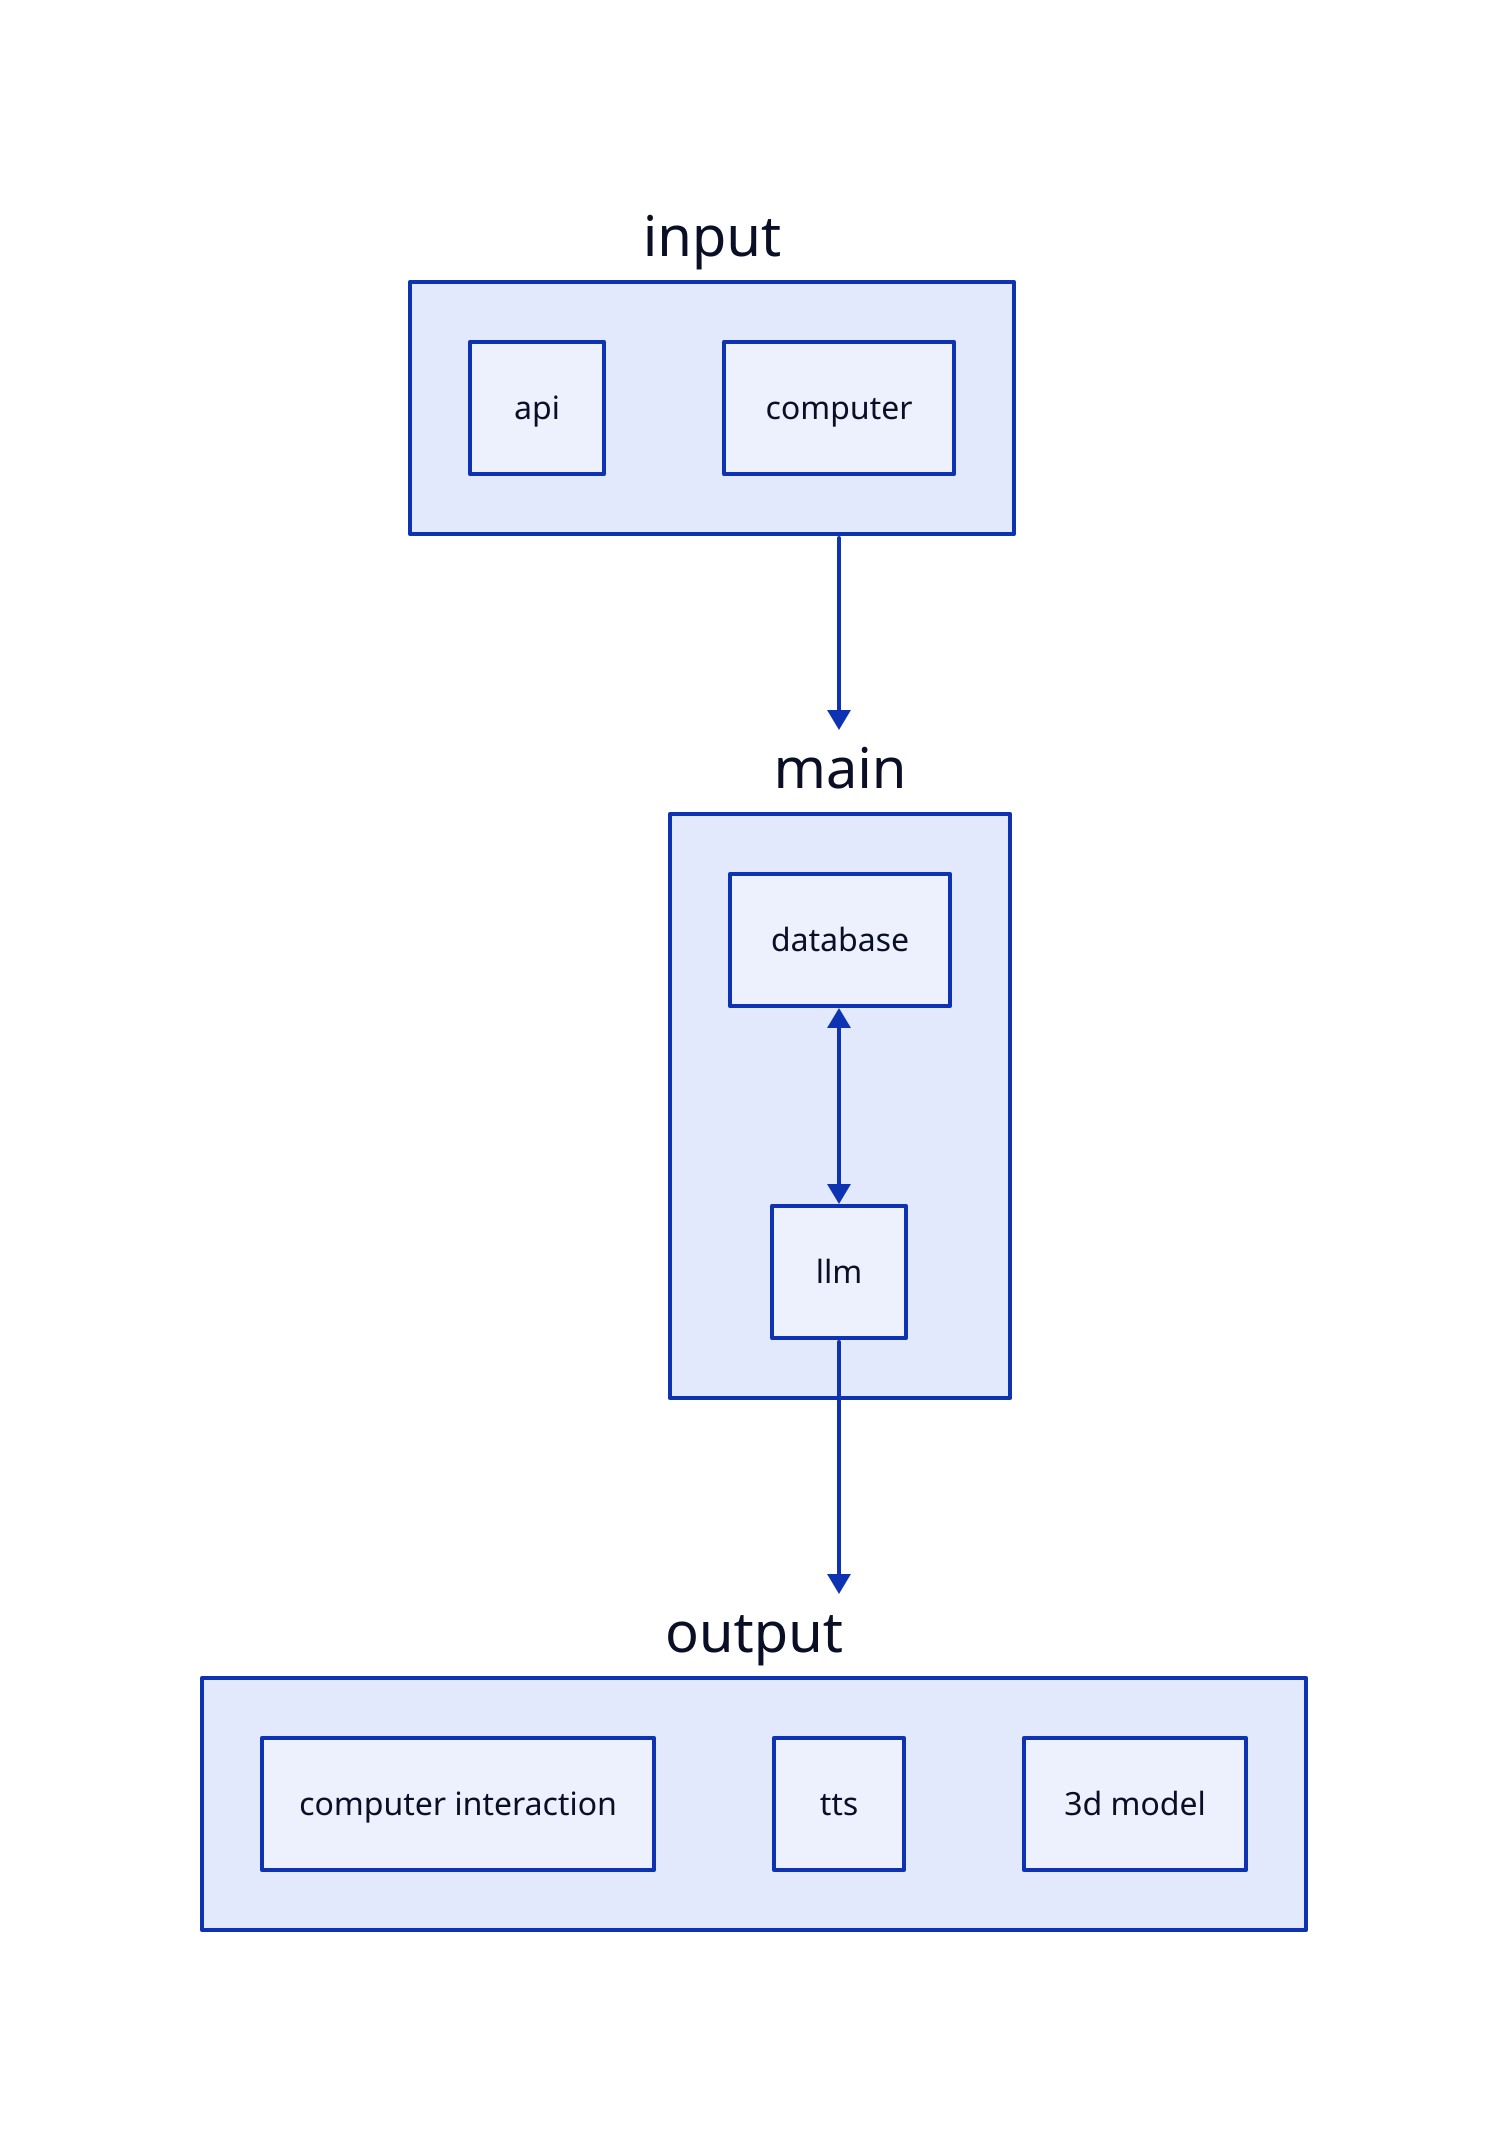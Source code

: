 input: {
  api
  computer
}
main: {
  database <-> llm
}
output: {
  computer interaction
  tts
  3d model
}
input -> main
main.llm -> output


